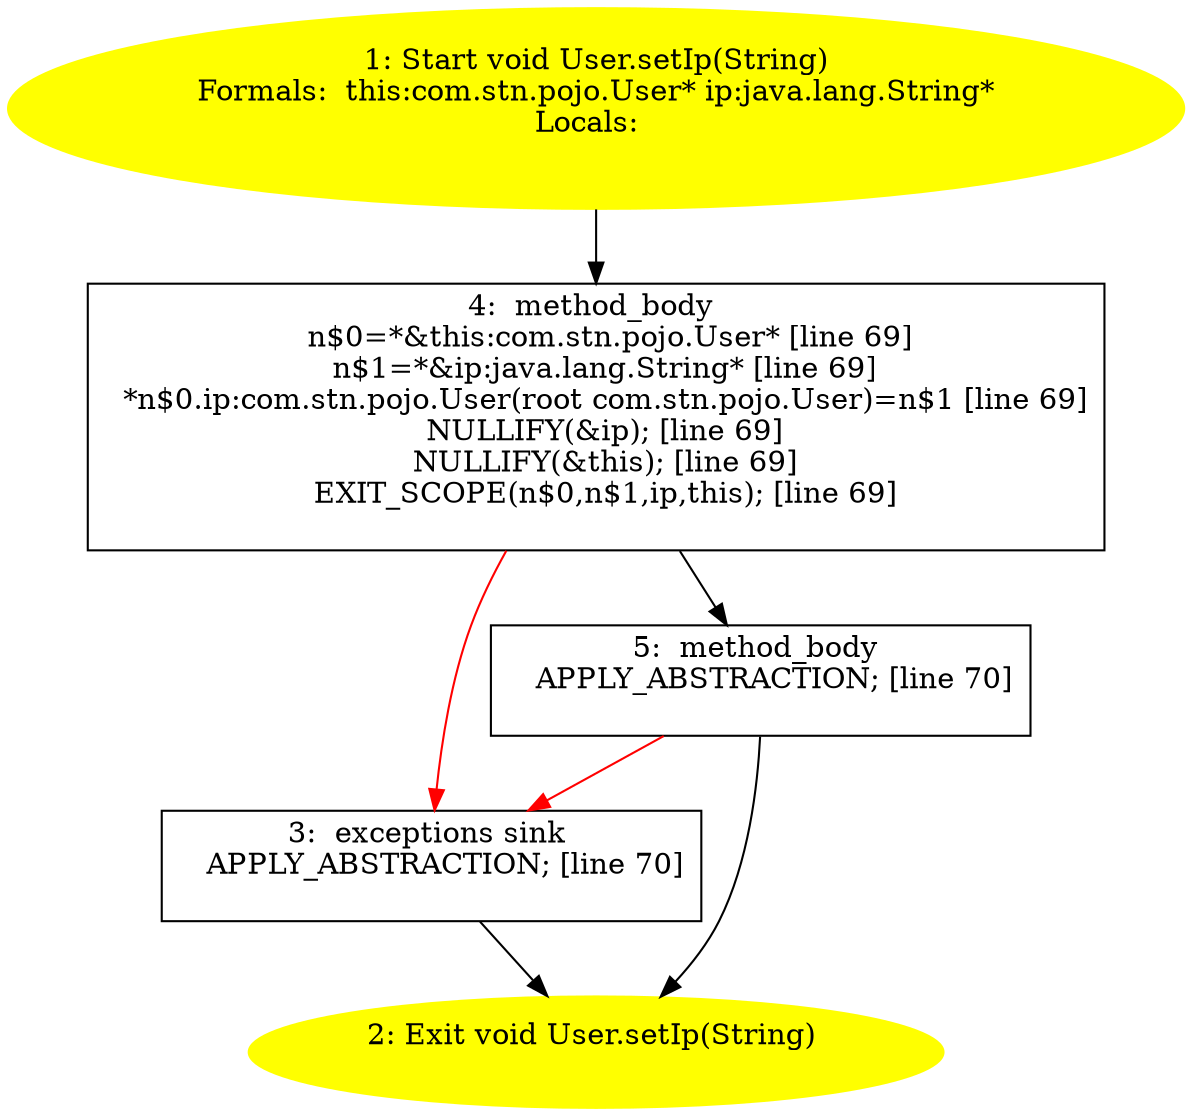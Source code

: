 /* @generated */
digraph cfg {
"com.stn.pojo.User.setIp(java.lang.String):void.2f38ced5e4b0e6b09d3c1c9617ddc64b_1" [label="1: Start void User.setIp(String)\nFormals:  this:com.stn.pojo.User* ip:java.lang.String*\nLocals:  \n  " color=yellow style=filled]
	

	 "com.stn.pojo.User.setIp(java.lang.String):void.2f38ced5e4b0e6b09d3c1c9617ddc64b_1" -> "com.stn.pojo.User.setIp(java.lang.String):void.2f38ced5e4b0e6b09d3c1c9617ddc64b_4" ;
"com.stn.pojo.User.setIp(java.lang.String):void.2f38ced5e4b0e6b09d3c1c9617ddc64b_2" [label="2: Exit void User.setIp(String) \n  " color=yellow style=filled]
	

"com.stn.pojo.User.setIp(java.lang.String):void.2f38ced5e4b0e6b09d3c1c9617ddc64b_3" [label="3:  exceptions sink \n   APPLY_ABSTRACTION; [line 70]\n " shape="box"]
	

	 "com.stn.pojo.User.setIp(java.lang.String):void.2f38ced5e4b0e6b09d3c1c9617ddc64b_3" -> "com.stn.pojo.User.setIp(java.lang.String):void.2f38ced5e4b0e6b09d3c1c9617ddc64b_2" ;
"com.stn.pojo.User.setIp(java.lang.String):void.2f38ced5e4b0e6b09d3c1c9617ddc64b_4" [label="4:  method_body \n   n$0=*&this:com.stn.pojo.User* [line 69]\n  n$1=*&ip:java.lang.String* [line 69]\n  *n$0.ip:com.stn.pojo.User(root com.stn.pojo.User)=n$1 [line 69]\n  NULLIFY(&ip); [line 69]\n  NULLIFY(&this); [line 69]\n  EXIT_SCOPE(n$0,n$1,ip,this); [line 69]\n " shape="box"]
	

	 "com.stn.pojo.User.setIp(java.lang.String):void.2f38ced5e4b0e6b09d3c1c9617ddc64b_4" -> "com.stn.pojo.User.setIp(java.lang.String):void.2f38ced5e4b0e6b09d3c1c9617ddc64b_5" ;
	 "com.stn.pojo.User.setIp(java.lang.String):void.2f38ced5e4b0e6b09d3c1c9617ddc64b_4" -> "com.stn.pojo.User.setIp(java.lang.String):void.2f38ced5e4b0e6b09d3c1c9617ddc64b_3" [color="red" ];
"com.stn.pojo.User.setIp(java.lang.String):void.2f38ced5e4b0e6b09d3c1c9617ddc64b_5" [label="5:  method_body \n   APPLY_ABSTRACTION; [line 70]\n " shape="box"]
	

	 "com.stn.pojo.User.setIp(java.lang.String):void.2f38ced5e4b0e6b09d3c1c9617ddc64b_5" -> "com.stn.pojo.User.setIp(java.lang.String):void.2f38ced5e4b0e6b09d3c1c9617ddc64b_2" ;
	 "com.stn.pojo.User.setIp(java.lang.String):void.2f38ced5e4b0e6b09d3c1c9617ddc64b_5" -> "com.stn.pojo.User.setIp(java.lang.String):void.2f38ced5e4b0e6b09d3c1c9617ddc64b_3" [color="red" ];
}
